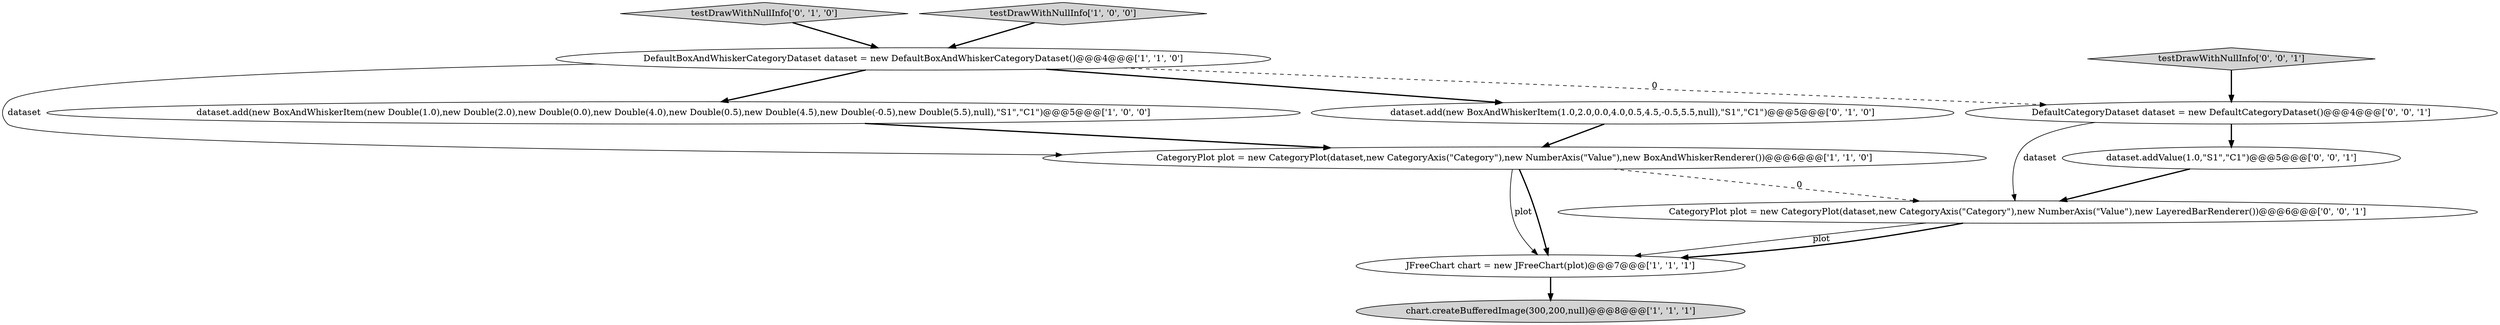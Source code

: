 digraph {
9 [style = filled, label = "DefaultCategoryDataset dataset = new DefaultCategoryDataset()@@@4@@@['0', '0', '1']", fillcolor = white, shape = ellipse image = "AAA0AAABBB3BBB"];
11 [style = filled, label = "dataset.addValue(1.0,\"S1\",\"C1\")@@@5@@@['0', '0', '1']", fillcolor = white, shape = ellipse image = "AAA0AAABBB3BBB"];
2 [style = filled, label = "chart.createBufferedImage(300,200,null)@@@8@@@['1', '1', '1']", fillcolor = lightgray, shape = ellipse image = "AAA0AAABBB1BBB"];
10 [style = filled, label = "CategoryPlot plot = new CategoryPlot(dataset,new CategoryAxis(\"Category\"),new NumberAxis(\"Value\"),new LayeredBarRenderer())@@@6@@@['0', '0', '1']", fillcolor = white, shape = ellipse image = "AAA0AAABBB3BBB"];
1 [style = filled, label = "CategoryPlot plot = new CategoryPlot(dataset,new CategoryAxis(\"Category\"),new NumberAxis(\"Value\"),new BoxAndWhiskerRenderer())@@@6@@@['1', '1', '0']", fillcolor = white, shape = ellipse image = "AAA0AAABBB1BBB"];
3 [style = filled, label = "JFreeChart chart = new JFreeChart(plot)@@@7@@@['1', '1', '1']", fillcolor = white, shape = ellipse image = "AAA0AAABBB1BBB"];
6 [style = filled, label = "testDrawWithNullInfo['0', '1', '0']", fillcolor = lightgray, shape = diamond image = "AAA0AAABBB2BBB"];
4 [style = filled, label = "DefaultBoxAndWhiskerCategoryDataset dataset = new DefaultBoxAndWhiskerCategoryDataset()@@@4@@@['1', '1', '0']", fillcolor = white, shape = ellipse image = "AAA0AAABBB1BBB"];
5 [style = filled, label = "dataset.add(new BoxAndWhiskerItem(new Double(1.0),new Double(2.0),new Double(0.0),new Double(4.0),new Double(0.5),new Double(4.5),new Double(-0.5),new Double(5.5),null),\"S1\",\"C1\")@@@5@@@['1', '0', '0']", fillcolor = white, shape = ellipse image = "AAA0AAABBB1BBB"];
8 [style = filled, label = "testDrawWithNullInfo['0', '0', '1']", fillcolor = lightgray, shape = diamond image = "AAA0AAABBB3BBB"];
0 [style = filled, label = "testDrawWithNullInfo['1', '0', '0']", fillcolor = lightgray, shape = diamond image = "AAA0AAABBB1BBB"];
7 [style = filled, label = "dataset.add(new BoxAndWhiskerItem(1.0,2.0,0.0,4.0,0.5,4.5,-0.5,5.5,null),\"S1\",\"C1\")@@@5@@@['0', '1', '0']", fillcolor = white, shape = ellipse image = "AAA0AAABBB2BBB"];
4->5 [style = bold, label=""];
4->1 [style = solid, label="dataset"];
1->3 [style = solid, label="plot"];
10->3 [style = solid, label="plot"];
1->3 [style = bold, label=""];
7->1 [style = bold, label=""];
11->10 [style = bold, label=""];
0->4 [style = bold, label=""];
4->7 [style = bold, label=""];
9->11 [style = bold, label=""];
6->4 [style = bold, label=""];
8->9 [style = bold, label=""];
9->10 [style = solid, label="dataset"];
1->10 [style = dashed, label="0"];
3->2 [style = bold, label=""];
4->9 [style = dashed, label="0"];
10->3 [style = bold, label=""];
5->1 [style = bold, label=""];
}
